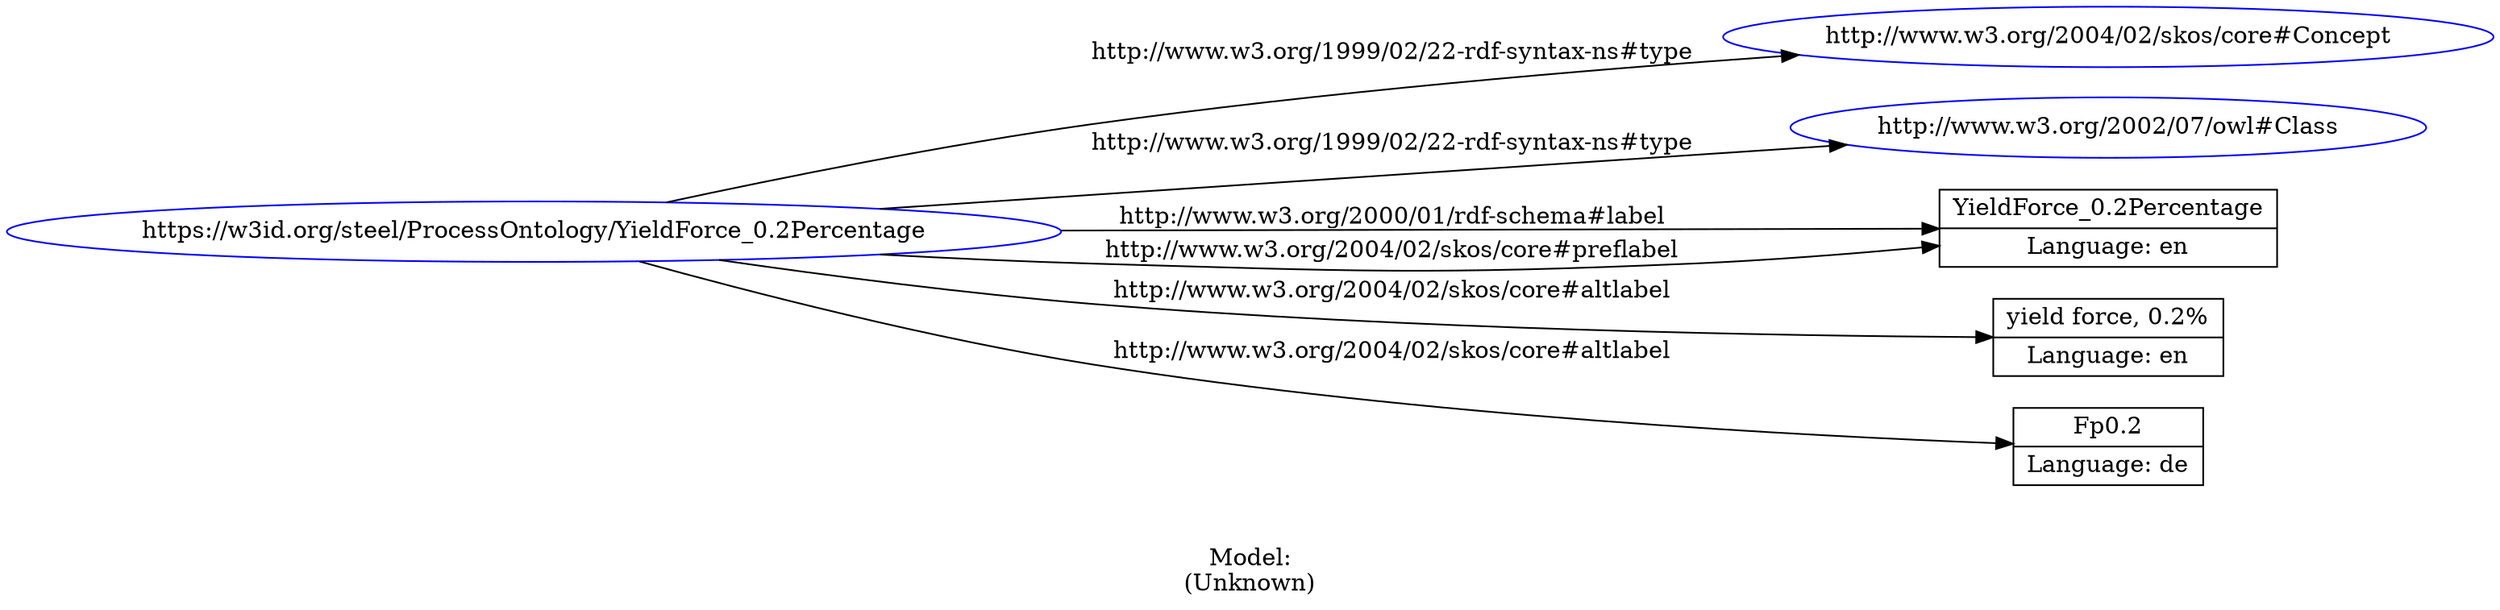 digraph {
	rankdir = LR;
	charset="utf-8";

	"Rhttps://w3id.org/steel/ProcessOntology/YieldForce_0.2Percentage" -> "Rhttp://www.w3.org/2004/02/skos/core#Concept" [ label="http://www.w3.org/1999/02/22-rdf-syntax-ns#type" ];
	"Rhttps://w3id.org/steel/ProcessOntology/YieldForce_0.2Percentage" -> "Rhttp://www.w3.org/2002/07/owl#Class" [ label="http://www.w3.org/1999/02/22-rdf-syntax-ns#type" ];
	"Rhttps://w3id.org/steel/ProcessOntology/YieldForce_0.2Percentage" -> "LYieldForce_0.2Percentage|Language: en" [ label="http://www.w3.org/2000/01/rdf-schema#label" ];
	"Rhttps://w3id.org/steel/ProcessOntology/YieldForce_0.2Percentage" -> "Lyield force, 0.2%|Language: en" [ label="http://www.w3.org/2004/02/skos/core#altlabel" ];
	"Rhttps://w3id.org/steel/ProcessOntology/YieldForce_0.2Percentage" -> "LFp0.2|Language: de" [ label="http://www.w3.org/2004/02/skos/core#altlabel" ];
	"Rhttps://w3id.org/steel/ProcessOntology/YieldForce_0.2Percentage" -> "LYieldForce_0.2Percentage|Language: en" [ label="http://www.w3.org/2004/02/skos/core#preflabel" ];

	// Resources
	"Rhttps://w3id.org/steel/ProcessOntology/YieldForce_0.2Percentage" [ label="https://w3id.org/steel/ProcessOntology/YieldForce_0.2Percentage", shape = ellipse, color = blue ];
	"Rhttp://www.w3.org/2004/02/skos/core#Concept" [ label="http://www.w3.org/2004/02/skos/core#Concept", shape = ellipse, color = blue ];
	"Rhttp://www.w3.org/2002/07/owl#Class" [ label="http://www.w3.org/2002/07/owl#Class", shape = ellipse, color = blue ];

	// Anonymous nodes

	// Literals
	"LYieldForce_0.2Percentage|Language: en" [ label="YieldForce_0.2Percentage|Language: en", shape = record ];
	"Lyield force, 0.2%|Language: en" [ label="yield force, 0.2%|Language: en", shape = record ];
	"LFp0.2|Language: de" [ label="Fp0.2|Language: de", shape = record ];

	label="\n\nModel:\n(Unknown)";
}
